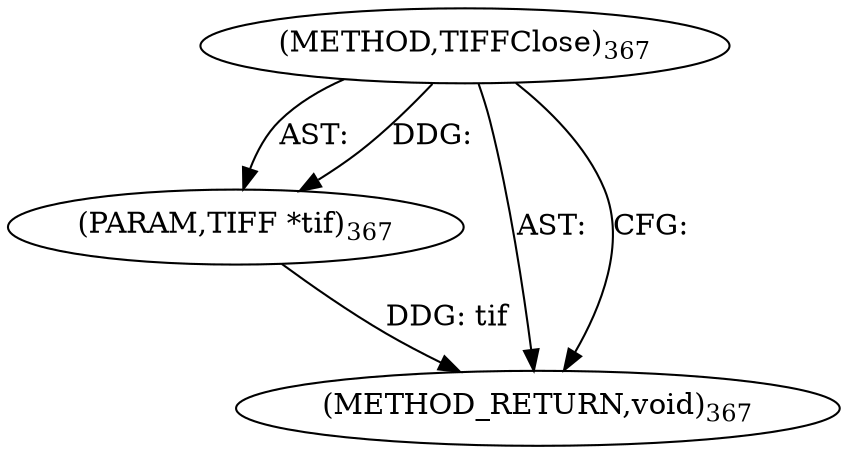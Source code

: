 digraph "TIFFClose" {  
"8513" [label = <(METHOD,TIFFClose)<SUB>367</SUB>> ]
"8514" [label = <(PARAM,TIFF *tif)<SUB>367</SUB>> ]
"8515" [label = <(METHOD_RETURN,void)<SUB>367</SUB>> ]
  "8513" -> "8514"  [ label = "AST: "] 
  "8513" -> "8515"  [ label = "AST: "] 
  "8513" -> "8515"  [ label = "CFG: "] 
  "8514" -> "8515"  [ label = "DDG: tif"] 
  "8513" -> "8514"  [ label = "DDG: "] 
}
